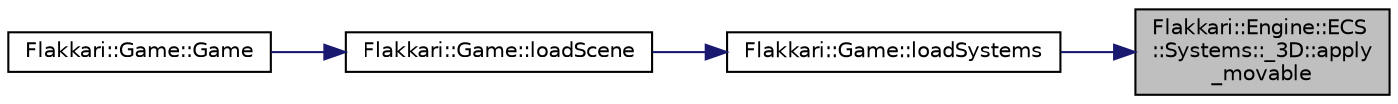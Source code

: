 digraph "Flakkari::Engine::ECS::Systems::_3D::apply_movable"
{
 // LATEX_PDF_SIZE
  edge [fontname="Helvetica",fontsize="10",labelfontname="Helvetica",labelfontsize="10"];
  node [fontname="Helvetica",fontsize="10",shape=record];
  rankdir="RL";
  Node1 [label="Flakkari::Engine::ECS\l::Systems::_3D::apply\l_movable",height=0.2,width=0.4,color="black", fillcolor="grey75", style="filled", fontcolor="black",tooltip="Updates the position of all entities with a Transform and a Movable component based on their velocity..."];
  Node1 -> Node2 [dir="back",color="midnightblue",fontsize="10",style="solid",fontname="Helvetica"];
  Node2 [label="Flakkari::Game::loadSystems",height=0.2,width=0.4,color="black", fillcolor="white", style="filled",URL="$dd/ddd/classFlakkari_1_1Game.html#a58785188e8d0be4a493f1a03724b427f",tooltip="Add all the systems of the game to the registry."];
  Node2 -> Node3 [dir="back",color="midnightblue",fontsize="10",style="solid",fontname="Helvetica"];
  Node3 [label="Flakkari::Game::loadScene",height=0.2,width=0.4,color="black", fillcolor="white", style="filled",URL="$dd/ddd/classFlakkari_1_1Game.html#a7a922284fb3aadc37fcac64724508db0",tooltip="Load a scene from the game."];
  Node3 -> Node4 [dir="back",color="midnightblue",fontsize="10",style="solid",fontname="Helvetica"];
  Node4 [label="Flakkari::Game::Game",height=0.2,width=0.4,color="black", fillcolor="white", style="filled",URL="$dd/ddd/classFlakkari_1_1Game.html#af903c4e86315c6c0f3e339476c7e155c",tooltip="Construct a new Game object and load the config file of the game."];
}
